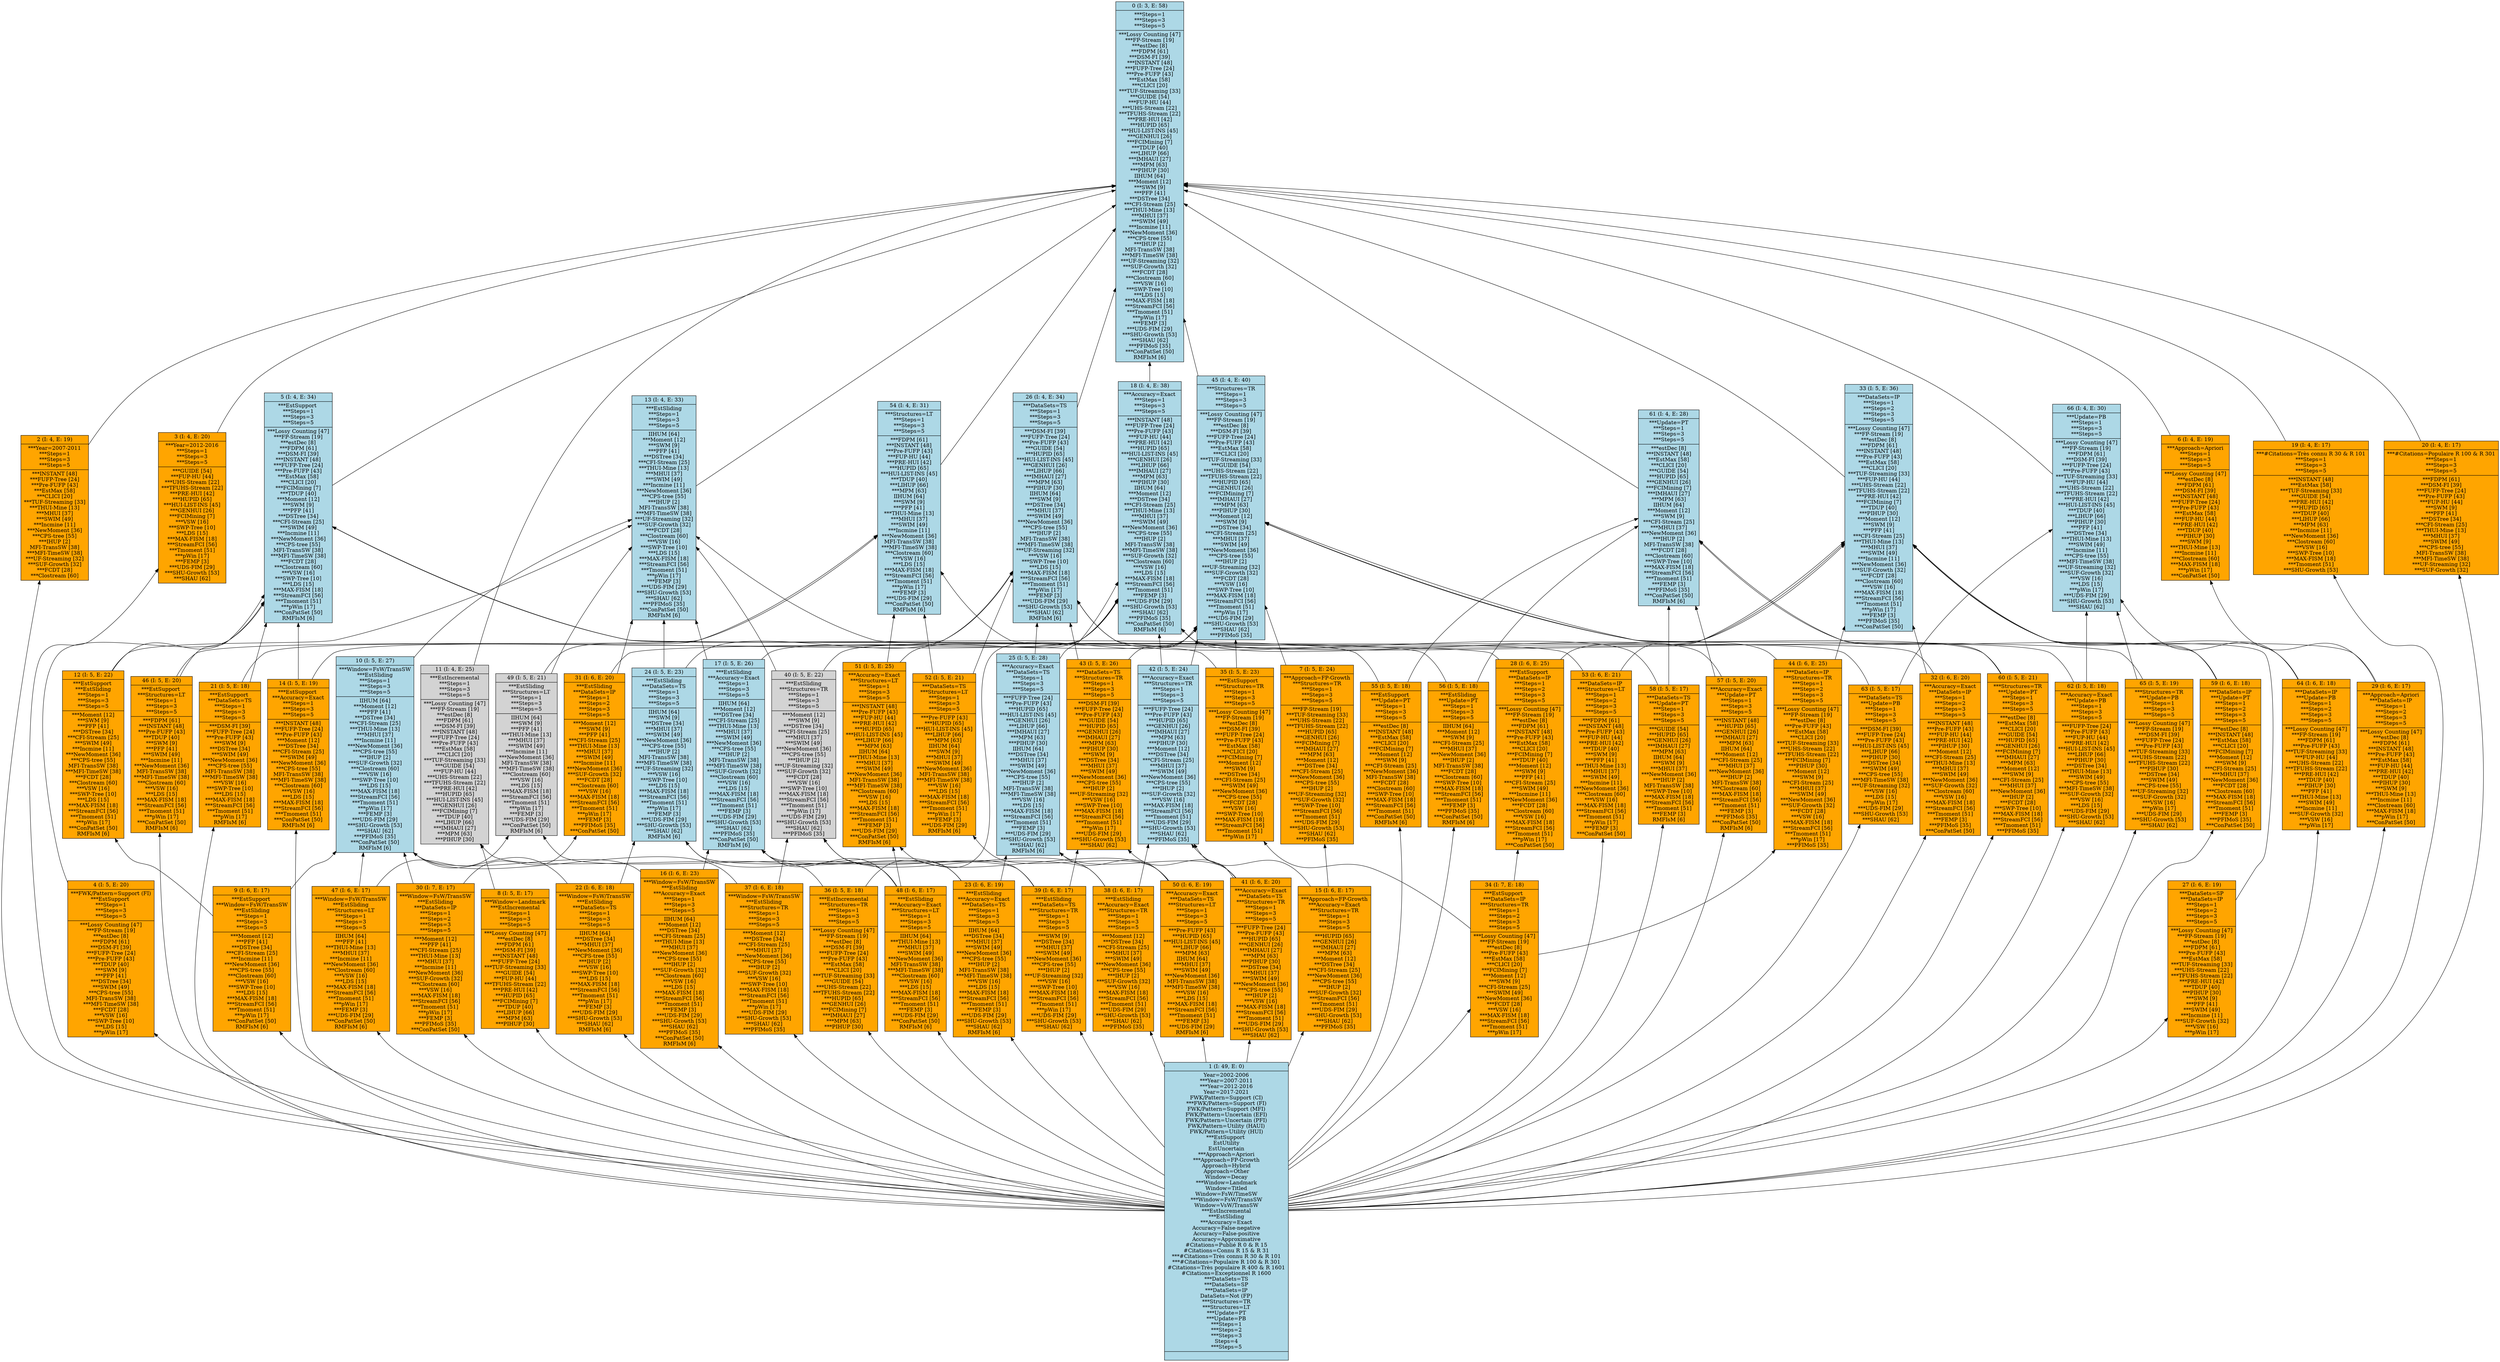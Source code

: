 digraph G { 
	rankdir=BT;
0 [shape=record,style=filled,fillcolor=lightblue,label="{0 (I: 3, E: 58)|***Steps=1\n***Steps=3\n***Steps=5\n|***Lossy Counting [47]\n***FP-Stream [19]\n***estDec [8]\n***FDPM [61]\n***DSM-FI [39]\n***INSTANT [48]\n***FUFP-Tree [24]\n***Pre-FUFP [43]\n***EstMax [58]\n***CLICI [20]\n***TUF-Streaming [33]\n***GUIDE [54]\n***FUP-HU [44]\n***UHS-Stream [22]\n***TFUHS-Stream [22]\n***PRE-HUI [42]\n***HUPID [65]\n***HUI-LIST-INS [45]\n***GENHUI [26]\n***FCIMining [7]\n***TDUP [40]\n***LIHUP [66]\n***IMHAUI [27]\n***MPM [63]\n***PIHUP [30]\nIIHUM [64]\n***Moment [12]\n***SWM [9]\n***PFP [41]\n***DSTree [34]\n***CFI-Stream [25]\n***THUI-Mine [13]\n***MHUI [37]\n***SWIM [49]\n***Incmine [11]\n***NewMoment [36]\n***CPS-tree [55]\n***IHUP [2]\nMFI-TransSW [38]\n***MFI-TimeSW [38]\n***UF-Streaming [32]\n***SUF-Growth [32]\n***FCDT [28]\n***Clostream [60]\n***VSW [16]\n***SWP-Tree [10]\n***LDS [15]\n***MAX-FISM [18]\n***StreamFCI [56]\n***Tmoment [51]\n***pWin [17]\n***FEMP [3]\n***UDS-FIM [29]\n***SHU-Growth [53]\n***SHAU [62]\n***PFIMoS [35]\n***ConPatSet [50]\nRMFIsM [6]\n}"];
1 [shape=record,style=filled,fillcolor=lightblue,label="{1 (I: 49, E: 0)|Year=2002-2006\n***Year=2007-2011\n***Year=2012-2016\nYear=2017-2021\nFWK/Pattern=Support (CI)\n***FWK/Pattern=Support (FI)\nFWK/Pattern=Support (MFI)\nFWK/Pattern=Uncertain (EFI)\nFWK/Pattern=Uncertain (PFI)\nFWK/Pattern=Utility (HAUI)\nFWK/Pattern=Utility (HUI)\n***EstSupport \nEstUtility\nEstUncertain\n***Approach=Apriori\n***Approach=FP-Growth\nApproach=Hybrid\nApproach=Other\nWindow=Decay\n***Window=Landmark\nWindow=Titled\nWindow=FsW/TimeSW\n***Window=FsW/TransSW\nWindow=VsW/TransSW\n***EstIncremental\n***EstSliding\n***Accuracy=Exact\nAccuracy=False-negative\nAccuracy=False-positive\nAccuracy=Approximative\n#Citations=Publié  R 0 &  R  15\n#Citations=Connu  R 15 &  R  31\n***#Citations=Très connu  R 30 &  R 101\n***#Citations=Populaire  R 100 &  R 301\n#Citations=Très populaire  R 400 &  R 1601\n#Citations=Exceptionnel  R 1600\n***DataSets=TS\n***DataSets=SP\n***DataSets=IP\nDataSets=Not (FP)\n***Structures=TR\n***Structures=LT\n***Update=PT\n***Update=PB\n***Steps=1\n***Steps=2\n***Steps=3\nSteps=4\n***Steps=5\n|}"];
2 [shape=record,style=filled,fillcolor=orange,label="{2 (I: 4, E: 19)|***Year=2007-2011\n***Steps=1\n***Steps=3\n***Steps=5\n|***INSTANT [48]\n***FUFP-Tree [24]\n***Pre-FUFP [43]\n***EstMax [58]\n***CLICI [20]\n***TUF-Streaming [33]\n***THUI-Mine [13]\n***MHUI [37]\n***SWIM [49]\n***Incmine [11]\n***NewMoment [36]\n***CPS-tree [55]\n***IHUP [2]\nMFI-TransSW [38]\n***MFI-TimeSW [38]\n***UF-Streaming [32]\n***SUF-Growth [32]\n***FCDT [28]\n***Clostream [60]\n}"];
3 [shape=record,style=filled,fillcolor=orange,label="{3 (I: 4, E: 20)|***Year=2012-2016\n***Steps=1\n***Steps=3\n***Steps=5\n|***GUIDE [54]\n***FUP-HU [44]\n***UHS-Stream [22]\n***TFUHS-Stream [22]\n***PRE-HUI [42]\n***HUPID [65]\n***HUI-LIST-INS [45]\n***GENHUI [26]\n***FCIMining [7]\n***VSW [16]\n***SWP-Tree [10]\n***LDS [15]\n***MAX-FISM [18]\n***StreamFCI [56]\n***Tmoment [51]\n***pWin [17]\n***FEMP [3]\n***UDS-FIM [29]\n***SHU-Growth [53]\n***SHAU [62]\n}"];
4 [shape=record,style=filled,fillcolor=orange,label="{4 (I: 5, E: 20)|***FWK/Pattern=Support (FI)\n***EstSupport \n***Steps=1\n***Steps=3\n***Steps=5\n|***Lossy Counting [47]\n***FP-Stream [19]\n***estDec [8]\n***FDPM [61]\n***DSM-FI [39]\n***FUFP-Tree [24]\n***Pre-FUFP [43]\n***TDUP [40]\n***SWM [9]\n***PFP [41]\n***DSTree [34]\n***SWIM [49]\n***CPS-tree [55]\nMFI-TransSW [38]\n***MFI-TimeSW [38]\n***FCDT [28]\n***VSW [16]\n***SWP-Tree [10]\n***LDS [15]\n***pWin [17]\n}"];
5 [shape=record,style=filled,fillcolor=lightblue,label="{5 (I: 4, E: 34)|***EstSupport \n***Steps=1\n***Steps=3\n***Steps=5\n|***Lossy Counting [47]\n***FP-Stream [19]\n***estDec [8]\n***FDPM [61]\n***DSM-FI [39]\n***INSTANT [48]\n***FUFP-Tree [24]\n***Pre-FUFP [43]\n***EstMax [58]\n***CLICI [20]\n***FCIMining [7]\n***TDUP [40]\n***Moment [12]\n***SWM [9]\n***PFP [41]\n***DSTree [34]\n***CFI-Stream [25]\n***SWIM [49]\n***Incmine [11]\n***NewMoment [36]\n***CPS-tree [55]\nMFI-TransSW [38]\n***MFI-TimeSW [38]\n***FCDT [28]\n***Clostream [60]\n***VSW [16]\n***SWP-Tree [10]\n***LDS [15]\n***MAX-FISM [18]\n***StreamFCI [56]\n***Tmoment [51]\n***pWin [17]\n***ConPatSet [50]\nRMFIsM [6]\n}"];
6 [shape=record,style=filled,fillcolor=orange,label="{6 (I: 4, E: 19)|***Approach=Apriori\n***Steps=1\n***Steps=3\n***Steps=5\n|***Lossy Counting [47]\n***estDec [8]\n***FDPM [61]\n***DSM-FI [39]\n***INSTANT [48]\n***FUFP-Tree [24]\n***Pre-FUFP [43]\n***EstMax [58]\n***FUP-HU [44]\n***PRE-HUI [42]\n***TDUP [40]\n***PIHUP [30]\n***SWM [9]\n***THUI-Mine [13]\n***Incmine [11]\n***Clostream [60]\n***MAX-FISM [18]\n***pWin [17]\n***ConPatSet [50]\n}"];
7 [shape=record,style=filled,fillcolor=orange,label="{7 (I: 5, E: 24)|***Approach=FP-Growth\n***Structures=TR\n***Steps=1\n***Steps=3\n***Steps=5\n|***FP-Stream [19]\n***TUF-Streaming [33]\n***UHS-Stream [22]\n***TFUHS-Stream [22]\n***HUPID [65]\n***GENHUI [26]\n***FCIMining [7]\n***IMHAUI [27]\n***MPM [63]\n***Moment [12]\n***DSTree [34]\n***CFI-Stream [25]\n***NewMoment [36]\n***CPS-tree [55]\n***IHUP [2]\n***UF-Streaming [32]\n***SUF-Growth [32]\n***SWP-Tree [10]\n***StreamFCI [56]\n***Tmoment [51]\n***UDS-FIM [29]\n***SHU-Growth [53]\n***SHAU [62]\n***PFIMoS [35]\n}"];
8 [shape=record,style=filled,fillcolor=orange,label="{8 (I: 5, E: 17)|***Window=Landmark\n***EstIncremental\n***Steps=1\n***Steps=3\n***Steps=5\n|***Lossy Counting [47]\n***estDec [8]\n***FDPM [61]\n***DSM-FI [39]\n***INSTANT [48]\n***FUFP-Tree [24]\n***TUF-Streaming [33]\n***GUIDE [54]\n***FUP-HU [44]\n***TFUHS-Stream [22]\n***PRE-HUI [42]\n***HUPID [65]\n***FCIMining [7]\n***TDUP [40]\n***LIHUP [66]\n***MPM [63]\n***PIHUP [30]\n}"];
9 [shape=record,style=filled,fillcolor=orange,label="{9 (I: 6, E: 17)|***EstSupport \n***Window=FsW/TransSW\n***EstSliding\n***Steps=1\n***Steps=3\n***Steps=5\n|***Moment [12]\n***PFP [41]\n***DSTree [34]\n***CFI-Stream [25]\n***Incmine [11]\n***NewMoment [36]\n***CPS-tree [55]\n***Clostream [60]\n***VSW [16]\n***SWP-Tree [10]\n***LDS [15]\n***MAX-FISM [18]\n***StreamFCI [56]\n***Tmoment [51]\n***pWin [17]\n***ConPatSet [50]\nRMFIsM [6]\n}"];
10 [shape=record,style=filled,fillcolor=lightblue,label="{10 (I: 5, E: 27)|***Window=FsW/TransSW\n***EstSliding\n***Steps=1\n***Steps=3\n***Steps=5\n|IIHUM [64]\n***Moment [12]\n***PFP [41]\n***DSTree [34]\n***CFI-Stream [25]\n***THUI-Mine [13]\n***MHUI [37]\n***Incmine [11]\n***NewMoment [36]\n***CPS-tree [55]\n***IHUP [2]\n***SUF-Growth [32]\n***Clostream [60]\n***VSW [16]\n***SWP-Tree [10]\n***LDS [15]\n***MAX-FISM [18]\n***StreamFCI [56]\n***Tmoment [51]\n***pWin [17]\n***FEMP [3]\n***UDS-FIM [29]\n***SHU-Growth [53]\n***SHAU [62]\n***PFIMoS [35]\n***ConPatSet [50]\nRMFIsM [6]\n}"];
11 [shape=record,style=filled,label="{11 (I: 4, E: 25)|***EstIncremental\n***Steps=1\n***Steps=3\n***Steps=5\n|***Lossy Counting [47]\n***FP-Stream [19]\n***estDec [8]\n***FDPM [61]\n***DSM-FI [39]\n***INSTANT [48]\n***FUFP-Tree [24]\n***Pre-FUFP [43]\n***EstMax [58]\n***CLICI [20]\n***TUF-Streaming [33]\n***GUIDE [54]\n***FUP-HU [44]\n***UHS-Stream [22]\n***TFUHS-Stream [22]\n***PRE-HUI [42]\n***HUPID [65]\n***HUI-LIST-INS [45]\n***GENHUI [26]\n***FCIMining [7]\n***TDUP [40]\n***LIHUP [66]\n***IMHAUI [27]\n***MPM [63]\n***PIHUP [30]\n}"];
12 [shape=record,style=filled,fillcolor=orange,label="{12 (I: 5, E: 22)|***EstSupport \n***EstSliding\n***Steps=1\n***Steps=3\n***Steps=5\n|***Moment [12]\n***SWM [9]\n***PFP [41]\n***DSTree [34]\n***CFI-Stream [25]\n***SWIM [49]\n***Incmine [11]\n***NewMoment [36]\n***CPS-tree [55]\nMFI-TransSW [38]\n***MFI-TimeSW [38]\n***FCDT [28]\n***Clostream [60]\n***VSW [16]\n***SWP-Tree [10]\n***LDS [15]\n***MAX-FISM [18]\n***StreamFCI [56]\n***Tmoment [51]\n***pWin [17]\n***ConPatSet [50]\nRMFIsM [6]\n}"];
13 [shape=record,style=filled,fillcolor=lightblue,label="{13 (I: 4, E: 33)|***EstSliding\n***Steps=1\n***Steps=3\n***Steps=5\n|IIHUM [64]\n***Moment [12]\n***SWM [9]\n***PFP [41]\n***DSTree [34]\n***CFI-Stream [25]\n***THUI-Mine [13]\n***MHUI [37]\n***SWIM [49]\n***Incmine [11]\n***NewMoment [36]\n***CPS-tree [55]\n***IHUP [2]\nMFI-TransSW [38]\n***MFI-TimeSW [38]\n***UF-Streaming [32]\n***SUF-Growth [32]\n***FCDT [28]\n***Clostream [60]\n***VSW [16]\n***SWP-Tree [10]\n***LDS [15]\n***MAX-FISM [18]\n***StreamFCI [56]\n***Tmoment [51]\n***pWin [17]\n***FEMP [3]\n***UDS-FIM [29]\n***SHU-Growth [53]\n***SHAU [62]\n***PFIMoS [35]\n***ConPatSet [50]\nRMFIsM [6]\n}"];
14 [shape=record,style=filled,fillcolor=orange,label="{14 (I: 5, E: 19)|***EstSupport \n***Accuracy=Exact\n***Steps=1\n***Steps=3\n***Steps=5\n|***INSTANT [48]\n***FUFP-Tree [24]\n***Pre-FUFP [43]\n***Moment [12]\n***DSTree [34]\n***CFI-Stream [25]\n***SWIM [49]\n***NewMoment [36]\n***CPS-tree [55]\nMFI-TransSW [38]\n***MFI-TimeSW [38]\n***Clostream [60]\n***VSW [16]\n***LDS [15]\n***MAX-FISM [18]\n***StreamFCI [56]\n***Tmoment [51]\n***ConPatSet [50]\nRMFIsM [6]\n}"];
15 [shape=record,style=filled,fillcolor=orange,label="{15 (I: 6, E: 17)|***Approach=FP-Growth\n***Accuracy=Exact\n***Structures=TR\n***Steps=1\n***Steps=3\n***Steps=5\n|***HUPID [65]\n***GENHUI [26]\n***IMHAUI [27]\n***MPM [63]\n***Moment [12]\n***DSTree [34]\n***CFI-Stream [25]\n***NewMoment [36]\n***CPS-tree [55]\n***IHUP [2]\n***SUF-Growth [32]\n***StreamFCI [56]\n***Tmoment [51]\n***UDS-FIM [29]\n***SHU-Growth [53]\n***SHAU [62]\n***PFIMoS [35]\n}"];
16 [shape=record,style=filled,fillcolor=orange,label="{16 (I: 6, E: 23)|***Window=FsW/TransSW\n***EstSliding\n***Accuracy=Exact\n***Steps=1\n***Steps=3\n***Steps=5\n|IIHUM [64]\n***Moment [12]\n***DSTree [34]\n***CFI-Stream [25]\n***THUI-Mine [13]\n***MHUI [37]\n***NewMoment [36]\n***CPS-tree [55]\n***IHUP [2]\n***SUF-Growth [32]\n***Clostream [60]\n***VSW [16]\n***LDS [15]\n***MAX-FISM [18]\n***StreamFCI [56]\n***Tmoment [51]\n***FEMP [3]\n***UDS-FIM [29]\n***SHU-Growth [53]\n***SHAU [62]\n***PFIMoS [35]\n***ConPatSet [50]\nRMFIsM [6]\n}"];
17 [shape=record,style=filled,fillcolor=lightblue,label="{17 (I: 5, E: 26)|***EstSliding\n***Accuracy=Exact\n***Steps=1\n***Steps=3\n***Steps=5\n|IIHUM [64]\n***Moment [12]\n***DSTree [34]\n***CFI-Stream [25]\n***THUI-Mine [13]\n***MHUI [37]\n***SWIM [49]\n***NewMoment [36]\n***CPS-tree [55]\n***IHUP [2]\nMFI-TransSW [38]\n***MFI-TimeSW [38]\n***SUF-Growth [32]\n***Clostream [60]\n***VSW [16]\n***LDS [15]\n***MAX-FISM [18]\n***StreamFCI [56]\n***Tmoment [51]\n***FEMP [3]\n***UDS-FIM [29]\n***SHU-Growth [53]\n***SHAU [62]\n***PFIMoS [35]\n***ConPatSet [50]\nRMFIsM [6]\n}"];
18 [shape=record,style=filled,fillcolor=lightblue,label="{18 (I: 4, E: 38)|***Accuracy=Exact\n***Steps=1\n***Steps=3\n***Steps=5\n|***INSTANT [48]\n***FUFP-Tree [24]\n***Pre-FUFP [43]\n***FUP-HU [44]\n***PRE-HUI [42]\n***HUPID [65]\n***HUI-LIST-INS [45]\n***GENHUI [26]\n***LIHUP [66]\n***IMHAUI [27]\n***MPM [63]\n***PIHUP [30]\nIIHUM [64]\n***Moment [12]\n***DSTree [34]\n***CFI-Stream [25]\n***THUI-Mine [13]\n***MHUI [37]\n***SWIM [49]\n***NewMoment [36]\n***CPS-tree [55]\n***IHUP [2]\nMFI-TransSW [38]\n***MFI-TimeSW [38]\n***SUF-Growth [32]\n***Clostream [60]\n***VSW [16]\n***LDS [15]\n***MAX-FISM [18]\n***StreamFCI [56]\n***Tmoment [51]\n***FEMP [3]\n***UDS-FIM [29]\n***SHU-Growth [53]\n***SHAU [62]\n***PFIMoS [35]\n***ConPatSet [50]\nRMFIsM [6]\n}"];
19 [shape=record,style=filled,fillcolor=orange,label="{19 (I: 4, E: 17)|***#Citations=Très connu  R 30 &  R 101\n***Steps=1\n***Steps=3\n***Steps=5\n|***INSTANT [48]\n***EstMax [58]\n***TUF-Streaming [33]\n***GUIDE [54]\n***PRE-HUI [42]\n***HUPID [65]\n***TDUP [40]\n***LIHUP [66]\n***MPM [63]\n***Incmine [11]\n***NewMoment [36]\n***Clostream [60]\n***VSW [16]\n***SWP-Tree [10]\n***MAX-FISM [18]\n***Tmoment [51]\n***SHU-Growth [53]\n}"];
20 [shape=record,style=filled,fillcolor=orange,label="{20 (I: 4, E: 17)|***#Citations=Populaire  R 100 &  R 301\n***Steps=1\n***Steps=3\n***Steps=5\n|***FDPM [61]\n***DSM-FI [39]\n***FUFP-Tree [24]\n***Pre-FUFP [43]\n***FUP-HU [44]\n***SWM [9]\n***PFP [41]\n***DSTree [34]\n***CFI-Stream [25]\n***THUI-Mine [13]\n***MHUI [37]\n***SWIM [49]\n***CPS-tree [55]\nMFI-TransSW [38]\n***MFI-TimeSW [38]\n***UF-Streaming [32]\n***SUF-Growth [32]\n}"];
21 [shape=record,style=filled,fillcolor=orange,label="{21 (I: 5, E: 18)|***EstSupport \n***DataSets=TS\n***Steps=1\n***Steps=3\n***Steps=5\n|***DSM-FI [39]\n***FUFP-Tree [24]\n***Pre-FUFP [43]\n***SWM [9]\n***DSTree [34]\n***SWIM [49]\n***NewMoment [36]\n***CPS-tree [55]\nMFI-TransSW [38]\n***MFI-TimeSW [38]\n***VSW [16]\n***SWP-Tree [10]\n***LDS [15]\n***MAX-FISM [18]\n***StreamFCI [56]\n***Tmoment [51]\n***pWin [17]\nRMFIsM [6]\n}"];
22 [shape=record,style=filled,fillcolor=orange,label="{22 (I: 6, E: 18)|***Window=FsW/TransSW\n***EstSliding\n***DataSets=TS\n***Steps=1\n***Steps=3\n***Steps=5\n|IIHUM [64]\n***DSTree [34]\n***MHUI [37]\n***NewMoment [36]\n***CPS-tree [55]\n***IHUP [2]\n***VSW [16]\n***SWP-Tree [10]\n***LDS [15]\n***MAX-FISM [18]\n***StreamFCI [56]\n***Tmoment [51]\n***pWin [17]\n***FEMP [3]\n***UDS-FIM [29]\n***SHU-Growth [53]\n***SHAU [62]\nRMFIsM [6]\n}"];
23 [shape=record,style=filled,fillcolor=orange,label="{23 (I: 6, E: 19)|***EstSliding\n***Accuracy=Exact\n***DataSets=TS\n***Steps=1\n***Steps=3\n***Steps=5\n|IIHUM [64]\n***DSTree [34]\n***MHUI [37]\n***SWIM [49]\n***NewMoment [36]\n***CPS-tree [55]\n***IHUP [2]\nMFI-TransSW [38]\n***MFI-TimeSW [38]\n***VSW [16]\n***LDS [15]\n***MAX-FISM [18]\n***StreamFCI [56]\n***Tmoment [51]\n***FEMP [3]\n***UDS-FIM [29]\n***SHU-Growth [53]\n***SHAU [62]\nRMFIsM [6]\n}"];
24 [shape=record,style=filled,fillcolor=lightblue,label="{24 (I: 5, E: 23)|***EstSliding\n***DataSets=TS\n***Steps=1\n***Steps=3\n***Steps=5\n|IIHUM [64]\n***SWM [9]\n***DSTree [34]\n***MHUI [37]\n***SWIM [49]\n***NewMoment [36]\n***CPS-tree [55]\n***IHUP [2]\nMFI-TransSW [38]\n***MFI-TimeSW [38]\n***UF-Streaming [32]\n***VSW [16]\n***SWP-Tree [10]\n***LDS [15]\n***MAX-FISM [18]\n***StreamFCI [56]\n***Tmoment [51]\n***pWin [17]\n***FEMP [3]\n***UDS-FIM [29]\n***SHU-Growth [53]\n***SHAU [62]\nRMFIsM [6]\n}"];
25 [shape=record,style=filled,fillcolor=lightblue,label="{25 (I: 5, E: 28)|***Accuracy=Exact\n***DataSets=TS\n***Steps=1\n***Steps=3\n***Steps=5\n|***FUFP-Tree [24]\n***Pre-FUFP [43]\n***HUPID [65]\n***HUI-LIST-INS [45]\n***GENHUI [26]\n***LIHUP [66]\n***IMHAUI [27]\n***MPM [63]\n***PIHUP [30]\nIIHUM [64]\n***DSTree [34]\n***MHUI [37]\n***SWIM [49]\n***NewMoment [36]\n***CPS-tree [55]\n***IHUP [2]\nMFI-TransSW [38]\n***MFI-TimeSW [38]\n***VSW [16]\n***LDS [15]\n***MAX-FISM [18]\n***StreamFCI [56]\n***Tmoment [51]\n***FEMP [3]\n***UDS-FIM [29]\n***SHU-Growth [53]\n***SHAU [62]\nRMFIsM [6]\n}"];
26 [shape=record,style=filled,fillcolor=lightblue,label="{26 (I: 4, E: 34)|***DataSets=TS\n***Steps=1\n***Steps=3\n***Steps=5\n|***DSM-FI [39]\n***FUFP-Tree [24]\n***Pre-FUFP [43]\n***GUIDE [54]\n***HUPID [65]\n***HUI-LIST-INS [45]\n***GENHUI [26]\n***LIHUP [66]\n***IMHAUI [27]\n***MPM [63]\n***PIHUP [30]\nIIHUM [64]\n***SWM [9]\n***DSTree [34]\n***MHUI [37]\n***SWIM [49]\n***NewMoment [36]\n***CPS-tree [55]\n***IHUP [2]\nMFI-TransSW [38]\n***MFI-TimeSW [38]\n***UF-Streaming [32]\n***VSW [16]\n***SWP-Tree [10]\n***LDS [15]\n***MAX-FISM [18]\n***StreamFCI [56]\n***Tmoment [51]\n***pWin [17]\n***FEMP [3]\n***UDS-FIM [29]\n***SHU-Growth [53]\n***SHAU [62]\nRMFIsM [6]\n}"];
27 [shape=record,style=filled,fillcolor=orange,label="{27 (I: 6, E: 19)|***DataSets=SP\n***DataSets=IP\n***Steps=1\n***Steps=2\n***Steps=3\n***Steps=5\n|***Lossy Counting [47]\n***FP-Stream [19]\n***estDec [8]\n***FDPM [61]\n***Pre-FUFP [43]\n***EstMax [58]\n***TUF-Streaming [33]\n***UHS-Stream [22]\n***TFUHS-Stream [22]\n***PRE-HUI [42]\n***TDUP [40]\n***PIHUP [30]\n***SWM [9]\n***PFP [41]\n***SWIM [49]\n***Incmine [11]\n***SUF-Growth [32]\n***VSW [16]\n***pWin [17]\n}"];
28 [shape=record,style=filled,fillcolor=orange,label="{28 (I: 6, E: 25)|***EstSupport \n***DataSets=IP\n***Steps=1\n***Steps=2\n***Steps=3\n***Steps=5\n|***Lossy Counting [47]\n***FP-Stream [19]\n***estDec [8]\n***FDPM [61]\n***INSTANT [48]\n***Pre-FUFP [43]\n***EstMax [58]\n***CLICI [20]\n***FCIMining [7]\n***TDUP [40]\n***Moment [12]\n***SWM [9]\n***PFP [41]\n***CFI-Stream [25]\n***SWIM [49]\n***Incmine [11]\n***NewMoment [36]\n***FCDT [28]\n***Clostream [60]\n***VSW [16]\n***MAX-FISM [18]\n***StreamFCI [56]\n***Tmoment [51]\n***pWin [17]\n***ConPatSet [50]\n}"];
29 [shape=record,style=filled,fillcolor=orange,label="{29 (I: 6, E: 17)|***Approach=Apriori\n***DataSets=IP\n***Steps=1\n***Steps=2\n***Steps=3\n***Steps=5\n|***Lossy Counting [47]\n***estDec [8]\n***FDPM [61]\n***INSTANT [48]\n***Pre-FUFP [43]\n***EstMax [58]\n***FUP-HU [44]\n***PRE-HUI [42]\n***TDUP [40]\n***PIHUP [30]\n***SWM [9]\n***THUI-Mine [13]\n***Incmine [11]\n***Clostream [60]\n***MAX-FISM [18]\n***pWin [17]\n***ConPatSet [50]\n}"];
30 [shape=record,style=filled,fillcolor=orange,label="{30 (I: 7, E: 17)|***Window=FsW/TransSW\n***EstSliding\n***DataSets=IP\n***Steps=1\n***Steps=2\n***Steps=3\n***Steps=5\n|***Moment [12]\n***PFP [41]\n***CFI-Stream [25]\n***THUI-Mine [13]\n***MHUI [37]\n***Incmine [11]\n***NewMoment [36]\n***SUF-Growth [32]\n***Clostream [60]\n***VSW [16]\n***MAX-FISM [18]\n***StreamFCI [56]\n***Tmoment [51]\n***pWin [17]\n***FEMP [3]\n***PFIMoS [35]\n***ConPatSet [50]\n}"];
31 [shape=record,style=filled,fillcolor=orange,label="{31 (I: 6, E: 20)|***EstSliding\n***DataSets=IP\n***Steps=1\n***Steps=2\n***Steps=3\n***Steps=5\n|***Moment [12]\n***SWM [9]\n***PFP [41]\n***CFI-Stream [25]\n***THUI-Mine [13]\n***MHUI [37]\n***SWIM [49]\n***Incmine [11]\n***NewMoment [36]\n***SUF-Growth [32]\n***FCDT [28]\n***Clostream [60]\n***VSW [16]\n***MAX-FISM [18]\n***StreamFCI [56]\n***Tmoment [51]\n***pWin [17]\n***FEMP [3]\n***PFIMoS [35]\n***ConPatSet [50]\n}"];
32 [shape=record,style=filled,fillcolor=orange,label="{32 (I: 6, E: 20)|***Accuracy=Exact\n***DataSets=IP\n***Steps=1\n***Steps=2\n***Steps=3\n***Steps=5\n|***INSTANT [48]\n***Pre-FUFP [43]\n***FUP-HU [44]\n***PRE-HUI [42]\n***PIHUP [30]\n***Moment [12]\n***CFI-Stream [25]\n***THUI-Mine [13]\n***MHUI [37]\n***SWIM [49]\n***NewMoment [36]\n***SUF-Growth [32]\n***Clostream [60]\n***VSW [16]\n***MAX-FISM [18]\n***StreamFCI [56]\n***Tmoment [51]\n***FEMP [3]\n***PFIMoS [35]\n***ConPatSet [50]\n}"];
33 [shape=record,style=filled,fillcolor=lightblue,label="{33 (I: 5, E: 36)|***DataSets=IP\n***Steps=1\n***Steps=2\n***Steps=3\n***Steps=5\n|***Lossy Counting [47]\n***FP-Stream [19]\n***estDec [8]\n***FDPM [61]\n***INSTANT [48]\n***Pre-FUFP [43]\n***EstMax [58]\n***CLICI [20]\n***TUF-Streaming [33]\n***FUP-HU [44]\n***UHS-Stream [22]\n***TFUHS-Stream [22]\n***PRE-HUI [42]\n***FCIMining [7]\n***TDUP [40]\n***PIHUP [30]\n***Moment [12]\n***SWM [9]\n***PFP [41]\n***CFI-Stream [25]\n***THUI-Mine [13]\n***MHUI [37]\n***SWIM [49]\n***Incmine [11]\n***NewMoment [36]\n***SUF-Growth [32]\n***FCDT [28]\n***Clostream [60]\n***VSW [16]\n***MAX-FISM [18]\n***StreamFCI [56]\n***Tmoment [51]\n***pWin [17]\n***FEMP [3]\n***PFIMoS [35]\n***ConPatSet [50]\n}"];
34 [shape=record,style=filled,fillcolor=orange,label="{34 (I: 7, E: 18)|***EstSupport \n***DataSets=IP\n***Structures=TR\n***Steps=1\n***Steps=2\n***Steps=3\n***Steps=5\n|***Lossy Counting [47]\n***FP-Stream [19]\n***estDec [8]\n***Pre-FUFP [43]\n***EstMax [58]\n***CLICI [20]\n***FCIMining [7]\n***Moment [12]\n***SWM [9]\n***CFI-Stream [25]\n***SWIM [49]\n***NewMoment [36]\n***FCDT [28]\n***VSW [16]\n***MAX-FISM [18]\n***StreamFCI [56]\n***Tmoment [51]\n***pWin [17]\n}"];
35 [shape=record,style=filled,fillcolor=orange,label="{35 (I: 5, E: 23)|***EstSupport \n***Structures=TR\n***Steps=1\n***Steps=3\n***Steps=5\n|***Lossy Counting [47]\n***FP-Stream [19]\n***estDec [8]\n***DSM-FI [39]\n***FUFP-Tree [24]\n***Pre-FUFP [43]\n***EstMax [58]\n***CLICI [20]\n***FCIMining [7]\n***Moment [12]\n***SWM [9]\n***DSTree [34]\n***CFI-Stream [25]\n***SWIM [49]\n***NewMoment [36]\n***CPS-tree [55]\n***FCDT [28]\n***VSW [16]\n***SWP-Tree [10]\n***MAX-FISM [18]\n***StreamFCI [56]\n***Tmoment [51]\n***pWin [17]\n}"];
36 [shape=record,style=filled,fillcolor=orange,label="{36 (I: 5, E: 18)|***EstIncremental\n***Structures=TR\n***Steps=1\n***Steps=3\n***Steps=5\n|***Lossy Counting [47]\n***FP-Stream [19]\n***estDec [8]\n***DSM-FI [39]\n***FUFP-Tree [24]\n***Pre-FUFP [43]\n***EstMax [58]\n***CLICI [20]\n***TUF-Streaming [33]\n***GUIDE [54]\n***UHS-Stream [22]\n***TFUHS-Stream [22]\n***HUPID [65]\n***GENHUI [26]\n***FCIMining [7]\n***IMHAUI [27]\n***MPM [63]\n***PIHUP [30]\n}"];
37 [shape=record,style=filled,fillcolor=orange,label="{37 (I: 6, E: 18)|***Window=FsW/TransSW\n***EstSliding\n***Structures=TR\n***Steps=1\n***Steps=3\n***Steps=5\n|***Moment [12]\n***DSTree [34]\n***CFI-Stream [25]\n***MHUI [37]\n***NewMoment [36]\n***CPS-tree [55]\n***IHUP [2]\n***SUF-Growth [32]\n***VSW [16]\n***SWP-Tree [10]\n***MAX-FISM [18]\n***StreamFCI [56]\n***Tmoment [51]\n***pWin [17]\n***UDS-FIM [29]\n***SHU-Growth [53]\n***SHAU [62]\n***PFIMoS [35]\n}"];
38 [shape=record,style=filled,fillcolor=orange,label="{38 (I: 6, E: 17)|***EstSliding\n***Accuracy=Exact\n***Structures=TR\n***Steps=1\n***Steps=3\n***Steps=5\n|***Moment [12]\n***DSTree [34]\n***CFI-Stream [25]\n***MHUI [37]\n***SWIM [49]\n***NewMoment [36]\n***CPS-tree [55]\n***IHUP [2]\n***SUF-Growth [32]\n***VSW [16]\n***MAX-FISM [18]\n***StreamFCI [56]\n***Tmoment [51]\n***UDS-FIM [29]\n***SHU-Growth [53]\n***SHAU [62]\n***PFIMoS [35]\n}"];
39 [shape=record,style=filled,fillcolor=orange,label="{39 (I: 6, E: 17)|***EstSliding\n***DataSets=TS\n***Structures=TR\n***Steps=1\n***Steps=3\n***Steps=5\n|***SWM [9]\n***DSTree [34]\n***MHUI [37]\n***SWIM [49]\n***NewMoment [36]\n***CPS-tree [55]\n***IHUP [2]\n***UF-Streaming [32]\n***VSW [16]\n***SWP-Tree [10]\n***MAX-FISM [18]\n***StreamFCI [56]\n***Tmoment [51]\n***pWin [17]\n***UDS-FIM [29]\n***SHU-Growth [53]\n***SHAU [62]\n}"];
40 [shape=record,style=filled,label="{40 (I: 5, E: 22)|***EstSliding\n***Structures=TR\n***Steps=1\n***Steps=3\n***Steps=5\n|***Moment [12]\n***SWM [9]\n***DSTree [34]\n***CFI-Stream [25]\n***MHUI [37]\n***SWIM [49]\n***NewMoment [36]\n***CPS-tree [55]\n***IHUP [2]\n***UF-Streaming [32]\n***SUF-Growth [32]\n***FCDT [28]\n***VSW [16]\n***SWP-Tree [10]\n***MAX-FISM [18]\n***StreamFCI [56]\n***Tmoment [51]\n***pWin [17]\n***UDS-FIM [29]\n***SHU-Growth [53]\n***SHAU [62]\n***PFIMoS [35]\n}"];
41 [shape=record,style=filled,fillcolor=orange,label="{41 (I: 6, E: 20)|***Accuracy=Exact\n***DataSets=TS\n***Structures=TR\n***Steps=1\n***Steps=3\n***Steps=5\n|***FUFP-Tree [24]\n***Pre-FUFP [43]\n***HUPID [65]\n***GENHUI [26]\n***IMHAUI [27]\n***MPM [63]\n***PIHUP [30]\n***DSTree [34]\n***MHUI [37]\n***SWIM [49]\n***NewMoment [36]\n***CPS-tree [55]\n***IHUP [2]\n***VSW [16]\n***MAX-FISM [18]\n***StreamFCI [56]\n***Tmoment [51]\n***UDS-FIM [29]\n***SHU-Growth [53]\n***SHAU [62]\n}"];
42 [shape=record,style=filled,fillcolor=lightblue,label="{42 (I: 5, E: 24)|***Accuracy=Exact\n***Structures=TR\n***Steps=1\n***Steps=3\n***Steps=5\n|***FUFP-Tree [24]\n***Pre-FUFP [43]\n***HUPID [65]\n***GENHUI [26]\n***IMHAUI [27]\n***MPM [63]\n***PIHUP [30]\n***Moment [12]\n***DSTree [34]\n***CFI-Stream [25]\n***MHUI [37]\n***SWIM [49]\n***NewMoment [36]\n***CPS-tree [55]\n***IHUP [2]\n***SUF-Growth [32]\n***VSW [16]\n***MAX-FISM [18]\n***StreamFCI [56]\n***Tmoment [51]\n***UDS-FIM [29]\n***SHU-Growth [53]\n***SHAU [62]\n***PFIMoS [35]\n}"];
43 [shape=record,style=filled,fillcolor=orange,label="{43 (I: 5, E: 26)|***DataSets=TS\n***Structures=TR\n***Steps=1\n***Steps=3\n***Steps=5\n|***DSM-FI [39]\n***FUFP-Tree [24]\n***Pre-FUFP [43]\n***GUIDE [54]\n***HUPID [65]\n***GENHUI [26]\n***IMHAUI [27]\n***MPM [63]\n***PIHUP [30]\n***SWM [9]\n***DSTree [34]\n***MHUI [37]\n***SWIM [49]\n***NewMoment [36]\n***CPS-tree [55]\n***IHUP [2]\n***UF-Streaming [32]\n***VSW [16]\n***SWP-Tree [10]\n***MAX-FISM [18]\n***StreamFCI [56]\n***Tmoment [51]\n***pWin [17]\n***UDS-FIM [29]\n***SHU-Growth [53]\n***SHAU [62]\n}"];
44 [shape=record,style=filled,fillcolor=orange,label="{44 (I: 6, E: 25)|***DataSets=IP\n***Structures=TR\n***Steps=1\n***Steps=2\n***Steps=3\n***Steps=5\n|***Lossy Counting [47]\n***FP-Stream [19]\n***estDec [8]\n***Pre-FUFP [43]\n***EstMax [58]\n***CLICI [20]\n***TUF-Streaming [33]\n***UHS-Stream [22]\n***TFUHS-Stream [22]\n***FCIMining [7]\n***PIHUP [30]\n***Moment [12]\n***SWM [9]\n***CFI-Stream [25]\n***MHUI [37]\n***SWIM [49]\n***NewMoment [36]\n***SUF-Growth [32]\n***FCDT [28]\n***VSW [16]\n***MAX-FISM [18]\n***StreamFCI [56]\n***Tmoment [51]\n***pWin [17]\n***PFIMoS [35]\n}"];
45 [shape=record,style=filled,fillcolor=lightblue,label="{45 (I: 4, E: 40)|***Structures=TR\n***Steps=1\n***Steps=3\n***Steps=5\n|***Lossy Counting [47]\n***FP-Stream [19]\n***estDec [8]\n***DSM-FI [39]\n***FUFP-Tree [24]\n***Pre-FUFP [43]\n***EstMax [58]\n***CLICI [20]\n***TUF-Streaming [33]\n***GUIDE [54]\n***UHS-Stream [22]\n***TFUHS-Stream [22]\n***HUPID [65]\n***GENHUI [26]\n***FCIMining [7]\n***IMHAUI [27]\n***MPM [63]\n***PIHUP [30]\n***Moment [12]\n***SWM [9]\n***DSTree [34]\n***CFI-Stream [25]\n***MHUI [37]\n***SWIM [49]\n***NewMoment [36]\n***CPS-tree [55]\n***IHUP [2]\n***UF-Streaming [32]\n***SUF-Growth [32]\n***FCDT [28]\n***VSW [16]\n***SWP-Tree [10]\n***MAX-FISM [18]\n***StreamFCI [56]\n***Tmoment [51]\n***pWin [17]\n***UDS-FIM [29]\n***SHU-Growth [53]\n***SHAU [62]\n***PFIMoS [35]\n}"];
46 [shape=record,style=filled,fillcolor=orange,label="{46 (I: 5, E: 20)|***EstSupport \n***Structures=LT\n***Steps=1\n***Steps=3\n***Steps=5\n|***FDPM [61]\n***INSTANT [48]\n***Pre-FUFP [43]\n***TDUP [40]\n***SWM [9]\n***PFP [41]\n***SWIM [49]\n***Incmine [11]\n***NewMoment [36]\nMFI-TransSW [38]\n***MFI-TimeSW [38]\n***Clostream [60]\n***VSW [16]\n***LDS [15]\n***MAX-FISM [18]\n***StreamFCI [56]\n***Tmoment [51]\n***pWin [17]\n***ConPatSet [50]\nRMFIsM [6]\n}"];
47 [shape=record,style=filled,fillcolor=orange,label="{47 (I: 6, E: 17)|***Window=FsW/TransSW\n***EstSliding\n***Structures=LT\n***Steps=1\n***Steps=3\n***Steps=5\n|IIHUM [64]\n***PFP [41]\n***THUI-Mine [13]\n***MHUI [37]\n***Incmine [11]\n***NewMoment [36]\n***Clostream [60]\n***VSW [16]\n***LDS [15]\n***MAX-FISM [18]\n***StreamFCI [56]\n***Tmoment [51]\n***pWin [17]\n***FEMP [3]\n***UDS-FIM [29]\n***ConPatSet [50]\nRMFIsM [6]\n}"];
48 [shape=record,style=filled,fillcolor=orange,label="{48 (I: 6, E: 17)|***EstSliding\n***Accuracy=Exact\n***Structures=LT\n***Steps=1\n***Steps=3\n***Steps=5\n|IIHUM [64]\n***THUI-Mine [13]\n***MHUI [37]\n***SWIM [49]\n***NewMoment [36]\nMFI-TransSW [38]\n***MFI-TimeSW [38]\n***Clostream [60]\n***VSW [16]\n***LDS [15]\n***MAX-FISM [18]\n***StreamFCI [56]\n***Tmoment [51]\n***FEMP [3]\n***UDS-FIM [29]\n***ConPatSet [50]\nRMFIsM [6]\n}"];
49 [shape=record,style=filled,label="{49 (I: 5, E: 21)|***EstSliding\n***Structures=LT\n***Steps=1\n***Steps=3\n***Steps=5\n|IIHUM [64]\n***SWM [9]\n***PFP [41]\n***THUI-Mine [13]\n***MHUI [37]\n***SWIM [49]\n***Incmine [11]\n***NewMoment [36]\nMFI-TransSW [38]\n***MFI-TimeSW [38]\n***Clostream [60]\n***VSW [16]\n***LDS [15]\n***MAX-FISM [18]\n***StreamFCI [56]\n***Tmoment [51]\n***pWin [17]\n***FEMP [3]\n***UDS-FIM [29]\n***ConPatSet [50]\nRMFIsM [6]\n}"];
50 [shape=record,style=filled,fillcolor=orange,label="{50 (I: 6, E: 19)|***Accuracy=Exact\n***DataSets=TS\n***Structures=LT\n***Steps=1\n***Steps=3\n***Steps=5\n|***Pre-FUFP [43]\n***HUPID [65]\n***HUI-LIST-INS [45]\n***LIHUP [66]\n***MPM [63]\nIIHUM [64]\n***MHUI [37]\n***SWIM [49]\n***NewMoment [36]\nMFI-TransSW [38]\n***MFI-TimeSW [38]\n***VSW [16]\n***LDS [15]\n***MAX-FISM [18]\n***StreamFCI [56]\n***Tmoment [51]\n***FEMP [3]\n***UDS-FIM [29]\nRMFIsM [6]\n}"];
51 [shape=record,style=filled,fillcolor=orange,label="{51 (I: 5, E: 25)|***Accuracy=Exact\n***Structures=LT\n***Steps=1\n***Steps=3\n***Steps=5\n|***INSTANT [48]\n***Pre-FUFP [43]\n***FUP-HU [44]\n***PRE-HUI [42]\n***HUPID [65]\n***HUI-LIST-INS [45]\n***LIHUP [66]\n***MPM [63]\nIIHUM [64]\n***THUI-Mine [13]\n***MHUI [37]\n***SWIM [49]\n***NewMoment [36]\nMFI-TransSW [38]\n***MFI-TimeSW [38]\n***Clostream [60]\n***VSW [16]\n***LDS [15]\n***MAX-FISM [18]\n***StreamFCI [56]\n***Tmoment [51]\n***FEMP [3]\n***UDS-FIM [29]\n***ConPatSet [50]\nRMFIsM [6]\n}"];
52 [shape=record,style=filled,fillcolor=orange,label="{52 (I: 5, E: 21)|***DataSets=TS\n***Structures=LT\n***Steps=1\n***Steps=3\n***Steps=5\n|***Pre-FUFP [43]\n***HUPID [65]\n***HUI-LIST-INS [45]\n***LIHUP [66]\n***MPM [63]\nIIHUM [64]\n***SWM [9]\n***MHUI [37]\n***SWIM [49]\n***NewMoment [36]\nMFI-TransSW [38]\n***MFI-TimeSW [38]\n***VSW [16]\n***LDS [15]\n***MAX-FISM [18]\n***StreamFCI [56]\n***Tmoment [51]\n***pWin [17]\n***FEMP [3]\n***UDS-FIM [29]\nRMFIsM [6]\n}"];
53 [shape=record,style=filled,fillcolor=orange,label="{53 (I: 6, E: 21)|***DataSets=IP\n***Structures=LT\n***Steps=1\n***Steps=2\n***Steps=3\n***Steps=5\n|***FDPM [61]\n***INSTANT [48]\n***Pre-FUFP [43]\n***FUP-HU [44]\n***PRE-HUI [42]\n***TDUP [40]\n***SWM [9]\n***PFP [41]\n***THUI-Mine [13]\n***MHUI [37]\n***SWIM [49]\n***Incmine [11]\n***NewMoment [36]\n***Clostream [60]\n***VSW [16]\n***MAX-FISM [18]\n***StreamFCI [56]\n***Tmoment [51]\n***pWin [17]\n***FEMP [3]\n***ConPatSet [50]\n}"];
54 [shape=record,style=filled,fillcolor=lightblue,label="{54 (I: 4, E: 31)|***Structures=LT\n***Steps=1\n***Steps=3\n***Steps=5\n|***FDPM [61]\n***INSTANT [48]\n***Pre-FUFP [43]\n***FUP-HU [44]\n***PRE-HUI [42]\n***HUPID [65]\n***HUI-LIST-INS [45]\n***TDUP [40]\n***LIHUP [66]\n***MPM [63]\nIIHUM [64]\n***SWM [9]\n***PFP [41]\n***THUI-Mine [13]\n***MHUI [37]\n***SWIM [49]\n***Incmine [11]\n***NewMoment [36]\nMFI-TransSW [38]\n***MFI-TimeSW [38]\n***Clostream [60]\n***VSW [16]\n***LDS [15]\n***MAX-FISM [18]\n***StreamFCI [56]\n***Tmoment [51]\n***pWin [17]\n***FEMP [3]\n***UDS-FIM [29]\n***ConPatSet [50]\nRMFIsM [6]\n}"];
55 [shape=record,style=filled,fillcolor=orange,label="{55 (I: 5, E: 18)|***EstSupport \n***Update=PT\n***Steps=1\n***Steps=3\n***Steps=5\n|***estDec [8]\n***INSTANT [48]\n***EstMax [58]\n***CLICI [20]\n***FCIMining [7]\n***Moment [12]\n***SWM [9]\n***CFI-Stream [25]\n***NewMoment [36]\nMFI-TransSW [38]\n***FCDT [28]\n***Clostream [60]\n***SWP-Tree [10]\n***MAX-FISM [18]\n***StreamFCI [56]\n***Tmoment [51]\n***ConPatSet [50]\nRMFIsM [6]\n}"];
56 [shape=record,style=filled,fillcolor=orange,label="{56 (I: 5, E: 18)|***EstSliding\n***Update=PT\n***Steps=1\n***Steps=3\n***Steps=5\n|IIHUM [64]\n***Moment [12]\n***SWM [9]\n***CFI-Stream [25]\n***MHUI [37]\n***NewMoment [36]\n***IHUP [2]\nMFI-TransSW [38]\n***FCDT [28]\n***Clostream [60]\n***SWP-Tree [10]\n***MAX-FISM [18]\n***StreamFCI [56]\n***Tmoment [51]\n***FEMP [3]\n***PFIMoS [35]\n***ConPatSet [50]\nRMFIsM [6]\n}"];
57 [shape=record,style=filled,fillcolor=orange,label="{57 (I: 5, E: 20)|***Accuracy=Exact\n***Update=PT\n***Steps=1\n***Steps=3\n***Steps=5\n|***INSTANT [48]\n***HUPID [65]\n***GENHUI [26]\n***IMHAUI [27]\n***MPM [63]\nIIHUM [64]\n***Moment [12]\n***CFI-Stream [25]\n***MHUI [37]\n***NewMoment [36]\n***IHUP [2]\nMFI-TransSW [38]\n***Clostream [60]\n***MAX-FISM [18]\n***StreamFCI [56]\n***Tmoment [51]\n***FEMP [3]\n***PFIMoS [35]\n***ConPatSet [50]\nRMFIsM [6]\n}"];
58 [shape=record,style=filled,fillcolor=orange,label="{58 (I: 5, E: 17)|***DataSets=TS\n***Update=PT\n***Steps=1\n***Steps=3\n***Steps=5\n|***GUIDE [54]\n***HUPID [65]\n***GENHUI [26]\n***IMHAUI [27]\n***MPM [63]\nIIHUM [64]\n***SWM [9]\n***MHUI [37]\n***NewMoment [36]\n***IHUP [2]\nMFI-TransSW [38]\n***SWP-Tree [10]\n***MAX-FISM [18]\n***StreamFCI [56]\n***Tmoment [51]\n***FEMP [3]\nRMFIsM [6]\n}"];
59 [shape=record,style=filled,fillcolor=orange,label="{59 (I: 6, E: 18)|***DataSets=IP\n***Update=PT\n***Steps=1\n***Steps=2\n***Steps=3\n***Steps=5\n|***estDec [8]\n***INSTANT [48]\n***EstMax [58]\n***CLICI [20]\n***FCIMining [7]\n***Moment [12]\n***SWM [9]\n***CFI-Stream [25]\n***MHUI [37]\n***NewMoment [36]\n***FCDT [28]\n***Clostream [60]\n***MAX-FISM [18]\n***StreamFCI [56]\n***Tmoment [51]\n***FEMP [3]\n***PFIMoS [35]\n***ConPatSet [50]\n}"];
60 [shape=record,style=filled,fillcolor=orange,label="{60 (I: 5, E: 21)|***Structures=TR\n***Update=PT\n***Steps=1\n***Steps=3\n***Steps=5\n|***estDec [8]\n***EstMax [58]\n***CLICI [20]\n***GUIDE [54]\n***HUPID [65]\n***GENHUI [26]\n***FCIMining [7]\n***IMHAUI [27]\n***MPM [63]\n***Moment [12]\n***SWM [9]\n***CFI-Stream [25]\n***MHUI [37]\n***NewMoment [36]\n***IHUP [2]\n***FCDT [28]\n***SWP-Tree [10]\n***MAX-FISM [18]\n***StreamFCI [56]\n***Tmoment [51]\n***PFIMoS [35]\n}"];
61 [shape=record,style=filled,fillcolor=lightblue,label="{61 (I: 4, E: 28)|***Update=PT\n***Steps=1\n***Steps=3\n***Steps=5\n|***estDec [8]\n***INSTANT [48]\n***EstMax [58]\n***CLICI [20]\n***GUIDE [54]\n***HUPID [65]\n***GENHUI [26]\n***FCIMining [7]\n***IMHAUI [27]\n***MPM [63]\nIIHUM [64]\n***Moment [12]\n***SWM [9]\n***CFI-Stream [25]\n***MHUI [37]\n***NewMoment [36]\n***IHUP [2]\nMFI-TransSW [38]\n***FCDT [28]\n***Clostream [60]\n***SWP-Tree [10]\n***MAX-FISM [18]\n***StreamFCI [56]\n***Tmoment [51]\n***FEMP [3]\n***PFIMoS [35]\n***ConPatSet [50]\nRMFIsM [6]\n}"];
62 [shape=record,style=filled,fillcolor=orange,label="{62 (I: 5, E: 18)|***Accuracy=Exact\n***Update=PB\n***Steps=1\n***Steps=3\n***Steps=5\n|***FUFP-Tree [24]\n***Pre-FUFP [43]\n***FUP-HU [44]\n***PRE-HUI [42]\n***HUI-LIST-INS [45]\n***LIHUP [66]\n***PIHUP [30]\n***DSTree [34]\n***THUI-Mine [13]\n***SWIM [49]\n***CPS-tree [55]\n***MFI-TimeSW [38]\n***SUF-Growth [32]\n***VSW [16]\n***LDS [15]\n***UDS-FIM [29]\n***SHU-Growth [53]\n***SHAU [62]\n}"];
63 [shape=record,style=filled,fillcolor=orange,label="{63 (I: 5, E: 17)|***DataSets=TS\n***Update=PB\n***Steps=1\n***Steps=3\n***Steps=5\n|***DSM-FI [39]\n***FUFP-Tree [24]\n***Pre-FUFP [43]\n***HUI-LIST-INS [45]\n***LIHUP [66]\n***PIHUP [30]\n***DSTree [34]\n***SWIM [49]\n***CPS-tree [55]\n***MFI-TimeSW [38]\n***UF-Streaming [32]\n***VSW [16]\n***LDS [15]\n***pWin [17]\n***UDS-FIM [29]\n***SHU-Growth [53]\n***SHAU [62]\n}"];
64 [shape=record,style=filled,fillcolor=orange,label="{64 (I: 6, E: 18)|***DataSets=IP\n***Update=PB\n***Steps=1\n***Steps=2\n***Steps=3\n***Steps=5\n|***Lossy Counting [47]\n***FP-Stream [19]\n***FDPM [61]\n***Pre-FUFP [43]\n***TUF-Streaming [33]\n***FUP-HU [44]\n***UHS-Stream [22]\n***TFUHS-Stream [22]\n***PRE-HUI [42]\n***TDUP [40]\n***PIHUP [30]\n***PFP [41]\n***THUI-Mine [13]\n***SWIM [49]\n***Incmine [11]\n***SUF-Growth [32]\n***VSW [16]\n***pWin [17]\n}"];
65 [shape=record,style=filled,fillcolor=orange,label="{65 (I: 5, E: 19)|***Structures=TR\n***Update=PB\n***Steps=1\n***Steps=3\n***Steps=5\n|***Lossy Counting [47]\n***FP-Stream [19]\n***DSM-FI [39]\n***FUFP-Tree [24]\n***Pre-FUFP [43]\n***TUF-Streaming [33]\n***UHS-Stream [22]\n***TFUHS-Stream [22]\n***PIHUP [30]\n***DSTree [34]\n***SWIM [49]\n***CPS-tree [55]\n***UF-Streaming [32]\n***SUF-Growth [32]\n***VSW [16]\n***pWin [17]\n***UDS-FIM [29]\n***SHU-Growth [53]\n***SHAU [62]\n}"];
66 [shape=record,style=filled,fillcolor=lightblue,label="{66 (I: 4, E: 30)|***Update=PB\n***Steps=1\n***Steps=3\n***Steps=5\n|***Lossy Counting [47]\n***FP-Stream [19]\n***FDPM [61]\n***DSM-FI [39]\n***FUFP-Tree [24]\n***Pre-FUFP [43]\n***TUF-Streaming [33]\n***FUP-HU [44]\n***UHS-Stream [22]\n***TFUHS-Stream [22]\n***PRE-HUI [42]\n***HUI-LIST-INS [45]\n***TDUP [40]\n***LIHUP [66]\n***PIHUP [30]\n***PFP [41]\n***DSTree [34]\n***THUI-Mine [13]\n***SWIM [49]\n***Incmine [11]\n***CPS-tree [55]\n***MFI-TimeSW [38]\n***UF-Streaming [32]\n***SUF-Growth [32]\n***VSW [16]\n***LDS [15]\n***pWin [17]\n***UDS-FIM [29]\n***SHU-Growth [53]\n***SHAU [62]\n}"];
	1 -> 2
	1 -> 3
	1 -> 4
	1 -> 8
	1 -> 9
	1 -> 14
	1 -> 15
	1 -> 16
	1 -> 19
	1 -> 20
	1 -> 21
	1 -> 22
	1 -> 23
	1 -> 27
	1 -> 29
	1 -> 30
	1 -> 32
	1 -> 34
	1 -> 36
	1 -> 37
	1 -> 38
	1 -> 39
	1 -> 41
	1 -> 46
	1 -> 47
	1 -> 48
	1 -> 50
	1 -> 53
	1 -> 55
	1 -> 56
	1 -> 57
	1 -> 58
	1 -> 59
	1 -> 60
	1 -> 62
	1 -> 63
	1 -> 64
	1 -> 65
	2 -> 0
	3 -> 0
	4 -> 5
	5 -> 0
	6 -> 0
	7 -> 45
	8 -> 11
	9 -> 10
	9 -> 12
	10 -> 13
	11 -> 0
	12 -> 5
	12 -> 13
	13 -> 0
	14 -> 5
	14 -> 18
	15 -> 7
	15 -> 42
	16 -> 10
	16 -> 17
	17 -> 13
	17 -> 18
	18 -> 0
	19 -> 0
	20 -> 0
	21 -> 5
	21 -> 26
	22 -> 10
	22 -> 24
	23 -> 17
	23 -> 24
	23 -> 25
	24 -> 13
	24 -> 26
	25 -> 18
	25 -> 26
	26 -> 0
	27 -> 33
	28 -> 5
	28 -> 33
	29 -> 6
	29 -> 33
	30 -> 10
	30 -> 31
	31 -> 13
	31 -> 33
	32 -> 18
	32 -> 33
	33 -> 0
	34 -> 28
	34 -> 35
	34 -> 44
	35 -> 5
	35 -> 45
	36 -> 11
	36 -> 45
	37 -> 10
	37 -> 40
	38 -> 17
	38 -> 40
	38 -> 42
	39 -> 24
	39 -> 40
	39 -> 43
	40 -> 13
	40 -> 45
	41 -> 25
	41 -> 42
	41 -> 43
	42 -> 18
	42 -> 45
	43 -> 26
	43 -> 45
	44 -> 33
	44 -> 45
	45 -> 0
	46 -> 5
	46 -> 54
	47 -> 10
	47 -> 49
	48 -> 17
	48 -> 49
	48 -> 51
	49 -> 13
	49 -> 54
	50 -> 25
	50 -> 51
	50 -> 52
	51 -> 18
	51 -> 54
	52 -> 26
	52 -> 54
	53 -> 33
	53 -> 54
	54 -> 0
	55 -> 5
	55 -> 61
	56 -> 13
	56 -> 61
	57 -> 18
	57 -> 61
	58 -> 26
	58 -> 61
	59 -> 33
	59 -> 61
	60 -> 45
	60 -> 61
	61 -> 0
	62 -> 18
	62 -> 66
	63 -> 26
	63 -> 66
	64 -> 33
	64 -> 66
	65 -> 45
	65 -> 66
	66 -> 0
}